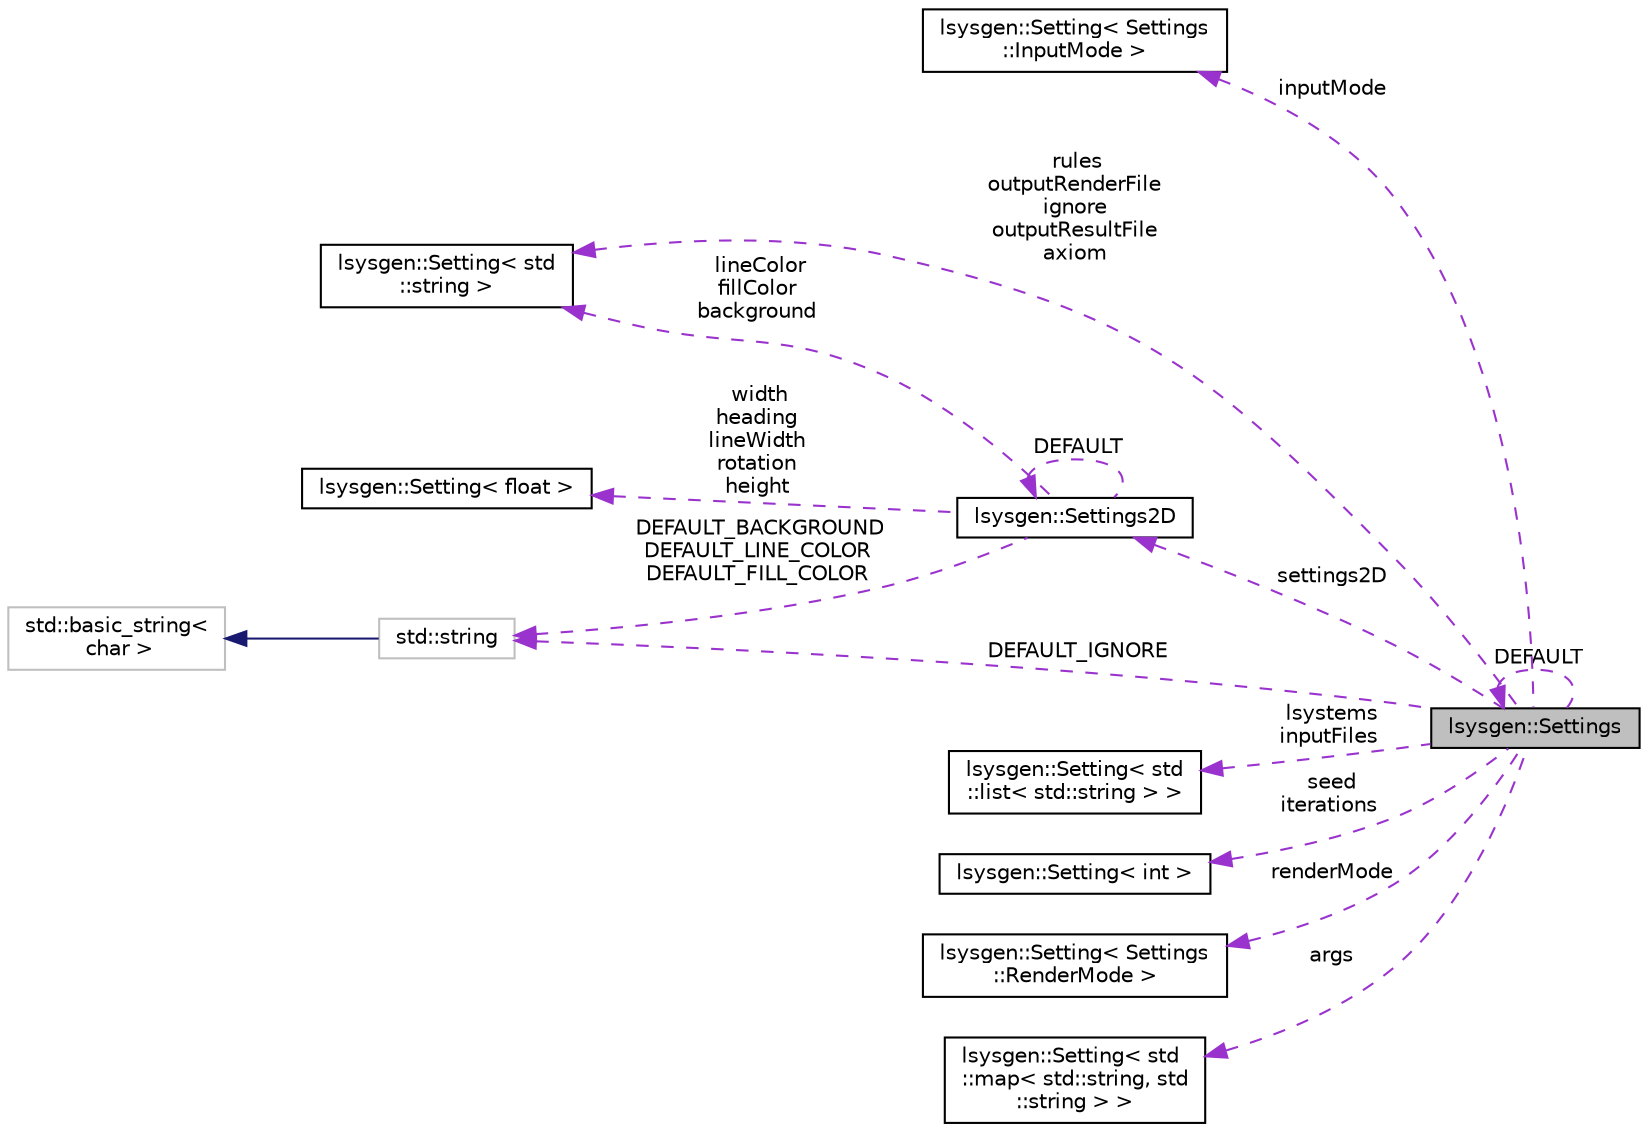 digraph "lsysgen::Settings"
{
 // LATEX_PDF_SIZE
  edge [fontname="Helvetica",fontsize="10",labelfontname="Helvetica",labelfontsize="10"];
  node [fontname="Helvetica",fontsize="10",shape=record];
  rankdir="LR";
  Node1 [label="lsysgen::Settings",height=0.2,width=0.4,color="black", fillcolor="grey75", style="filled", fontcolor="black",tooltip=" "];
  Node2 -> Node1 [dir="back",color="darkorchid3",fontsize="10",style="dashed",label=" inputMode" ,fontname="Helvetica"];
  Node2 [label="lsysgen::Setting\< Settings\l::InputMode \>",height=0.2,width=0.4,color="black", fillcolor="white", style="filled",URL="$classlsysgen_1_1Setting.html",tooltip=" "];
  Node3 -> Node1 [dir="back",color="darkorchid3",fontsize="10",style="dashed",label=" settings2D" ,fontname="Helvetica"];
  Node3 [label="lsysgen::Settings2D",height=0.2,width=0.4,color="black", fillcolor="white", style="filled",URL="$classlsysgen_1_1Settings2D.html",tooltip=" "];
  Node4 -> Node3 [dir="back",color="darkorchid3",fontsize="10",style="dashed",label=" width\nheading\nlineWidth\nrotation\nheight" ,fontname="Helvetica"];
  Node4 [label="lsysgen::Setting\< float \>",height=0.2,width=0.4,color="black", fillcolor="white", style="filled",URL="$classlsysgen_1_1Setting.html",tooltip=" "];
  Node3 -> Node3 [dir="back",color="darkorchid3",fontsize="10",style="dashed",label=" DEFAULT" ,fontname="Helvetica"];
  Node5 -> Node3 [dir="back",color="darkorchid3",fontsize="10",style="dashed",label=" lineColor\nfillColor\nbackground" ,fontname="Helvetica"];
  Node5 [label="lsysgen::Setting\< std\l::string \>",height=0.2,width=0.4,color="black", fillcolor="white", style="filled",URL="$classlsysgen_1_1Setting.html",tooltip=" "];
  Node6 -> Node3 [dir="back",color="darkorchid3",fontsize="10",style="dashed",label=" DEFAULT_BACKGROUND\nDEFAULT_LINE_COLOR\nDEFAULT_FILL_COLOR" ,fontname="Helvetica"];
  Node6 [label="std::string",height=0.2,width=0.4,color="grey75", fillcolor="white", style="filled",tooltip="STL class."];
  Node7 -> Node6 [dir="back",color="midnightblue",fontsize="10",style="solid",fontname="Helvetica"];
  Node7 [label="std::basic_string\<\l char \>",height=0.2,width=0.4,color="grey75", fillcolor="white", style="filled",tooltip="STL class."];
  Node8 -> Node1 [dir="back",color="darkorchid3",fontsize="10",style="dashed",label=" lsystems\ninputFiles" ,fontname="Helvetica"];
  Node8 [label="lsysgen::Setting\< std\l::list\< std::string \> \>",height=0.2,width=0.4,color="black", fillcolor="white", style="filled",URL="$classlsysgen_1_1Setting.html",tooltip=" "];
  Node5 -> Node1 [dir="back",color="darkorchid3",fontsize="10",style="dashed",label=" rules\noutputRenderFile\nignore\noutputResultFile\naxiom" ,fontname="Helvetica"];
  Node9 -> Node1 [dir="back",color="darkorchid3",fontsize="10",style="dashed",label=" seed\niterations" ,fontname="Helvetica"];
  Node9 [label="lsysgen::Setting\< int \>",height=0.2,width=0.4,color="black", fillcolor="white", style="filled",URL="$classlsysgen_1_1Setting.html",tooltip=" "];
  Node1 -> Node1 [dir="back",color="darkorchid3",fontsize="10",style="dashed",label=" DEFAULT" ,fontname="Helvetica"];
  Node6 -> Node1 [dir="back",color="darkorchid3",fontsize="10",style="dashed",label=" DEFAULT_IGNORE" ,fontname="Helvetica"];
  Node10 -> Node1 [dir="back",color="darkorchid3",fontsize="10",style="dashed",label=" renderMode" ,fontname="Helvetica"];
  Node10 [label="lsysgen::Setting\< Settings\l::RenderMode \>",height=0.2,width=0.4,color="black", fillcolor="white", style="filled",URL="$classlsysgen_1_1Setting.html",tooltip=" "];
  Node11 -> Node1 [dir="back",color="darkorchid3",fontsize="10",style="dashed",label=" args" ,fontname="Helvetica"];
  Node11 [label="lsysgen::Setting\< std\l::map\< std::string, std\l::string \> \>",height=0.2,width=0.4,color="black", fillcolor="white", style="filled",URL="$classlsysgen_1_1Setting.html",tooltip=" "];
}
